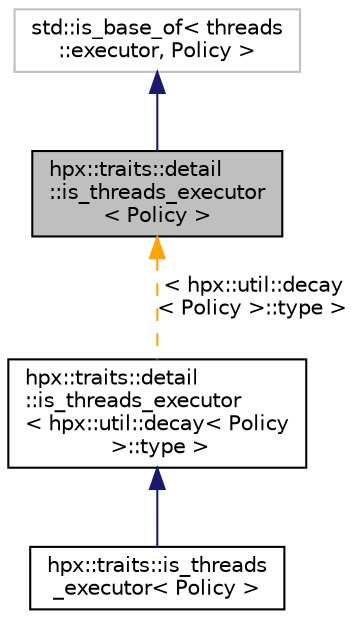 digraph "hpx::traits::detail::is_threads_executor&lt; Policy &gt;"
{
  edge [fontname="Helvetica",fontsize="10",labelfontname="Helvetica",labelfontsize="10"];
  node [fontname="Helvetica",fontsize="10",shape=record];
  Node0 [label="hpx::traits::detail\l::is_threads_executor\l\< Policy \>",height=0.2,width=0.4,color="black", fillcolor="grey75", style="filled", fontcolor="black"];
  Node1 -> Node0 [dir="back",color="midnightblue",fontsize="10",style="solid",fontname="Helvetica"];
  Node1 [label="std::is_base_of\< threads\l::executor, Policy \>",height=0.2,width=0.4,color="grey75", fillcolor="white", style="filled"];
  Node0 -> Node2 [dir="back",color="orange",fontsize="10",style="dashed",label=" \< hpx::util::decay\l\< Policy \>::type \>" ,fontname="Helvetica"];
  Node2 [label="hpx::traits::detail\l::is_threads_executor\l\< hpx::util::decay\< Policy\l \>::type \>",height=0.2,width=0.4,color="black", fillcolor="white", style="filled",URL="$d1/d9b/structhpx_1_1traits_1_1detail_1_1is__threads__executor.html"];
  Node2 -> Node3 [dir="back",color="midnightblue",fontsize="10",style="solid",fontname="Helvetica"];
  Node3 [label="hpx::traits::is_threads\l_executor\< Policy \>",height=0.2,width=0.4,color="black", fillcolor="white", style="filled",URL="$df/d1c/structhpx_1_1traits_1_1is__threads__executor.html"];
}
